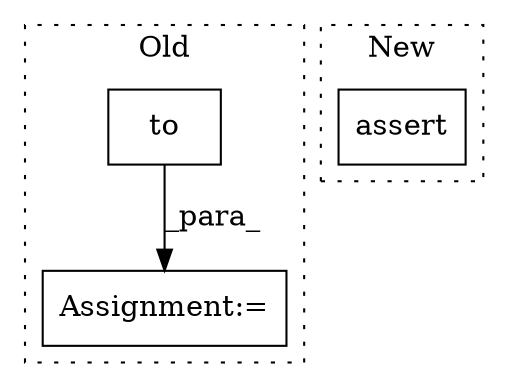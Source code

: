 digraph G {
subgraph cluster0 {
1 [label="to" a="32" s="11825,11834" l="3,1" shape="box"];
3 [label="Assignment:=" a="7" s="11798" l="1" shape="box"];
label = "Old";
style="dotted";
}
subgraph cluster1 {
2 [label="assert" a="6" s="9490" l="7" shape="box"];
label = "New";
style="dotted";
}
1 -> 3 [label="_para_"];
}